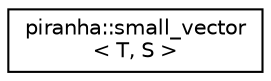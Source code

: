 digraph "Graphical Class Hierarchy"
{
  edge [fontname="Helvetica",fontsize="10",labelfontname="Helvetica",labelfontsize="10"];
  node [fontname="Helvetica",fontsize="10",shape=record];
  rankdir="LR";
  Node0 [label="piranha::small_vector\l\< T, S \>",height=0.2,width=0.4,color="black", fillcolor="white", style="filled",URL="$classpiranha_1_1small__vector.html",tooltip="Small vector class. "];
}
